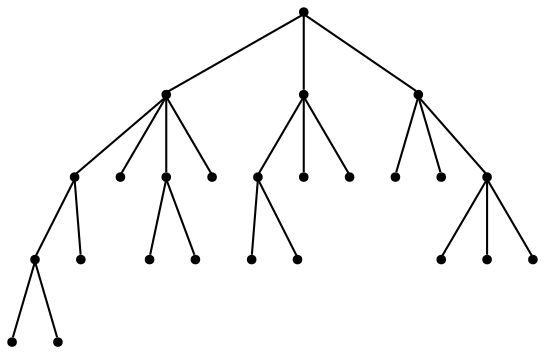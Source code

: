 graph {
  node [shape=point,comment="{\"directed\":false,\"doi\":\"10.1007/978-3-030-35802-0_32\",\"figure\":\"1 (3)\"}"]

  v0 [pos="1006.9781228320551,413.8742745223119"]
  v1 [pos="1006.9781228320551,381.0404159190465"]
  v2 [pos="1023.391151883523,348.2124550692408"]
  v3 [pos="1031.5987315152531,381.0404159190465"]
  v4 [pos="990.5608969450193,348.2124550692408"]
  v5 [pos="933.1080302881601,446.70103515544326"]
  v6 [pos="1056.2214068220267,413.87427452231196"]
  v7 [pos="933.1038970410098,413.87427452231196"]
  v8 [pos="974.1468822730773,413.8742745223119"]
  v9 [pos="916.688737777549,381.0404159190465"]
  v10 [pos="949.5189927160527,381.0404159190465"]
  v11 [pos="855.1414446993306,446.70103515544326"]
  v12 [pos="855.1414446993307,413.8742745223119"]
  v13 [pos="838.7252998153956,381.0404159190465"]
  v14 [pos="887.9716996378343,413.87427452231196"]
  v15 [pos="855.1362622432882,479.5308241498524"]
  v16 [pos="871.5565403743735,381.0404159190465"]
  v17 [pos="822.310140551935,413.87427452231196"]
  v18 [pos="773.0595756881371,446.70103515544326"]
  v19 [pos="773.0595756881371,413.8742745223119"]
  v20 [pos="797.6843812069033,413.8742745223119"]
  v21 [pos="736.1266278339735,413.87427452231196"]
  v22 [pos="736.1266278339735,381.0404159190465"]
  v23 [pos="707.4001627113352,381.0404159190465"]
  v24 [pos="764.8541262683996,381.0404159190465"]

  v0 -- v1 [id="-1",pos="1006.9781228320551,413.8742745223119 1006.9781228320551,381.0404159190465 1006.9781228320551,381.0404159190465 1006.9781228320551,381.0404159190465"]
  v21 -- v24 [id="-2",pos="736.1266278339735,413.87427452231196 764.8541262683996,381.0404159190465 764.8541262683996,381.0404159190465 764.8541262683996,381.0404159190465"]
  v21 -- v23 [id="-3",pos="736.1266278339735,413.87427452231196 707.4001627113352,381.0404159190465 707.4001627113352,381.0404159190465 707.4001627113352,381.0404159190465"]
  v21 -- v22 [id="-4",pos="736.1266278339735,413.87427452231196 736.1266278339735,381.0404159190465 736.1266278339735,381.0404159190465 736.1266278339735,381.0404159190465"]
  v18 -- v21 [id="-5",pos="773.0595756881371,446.70103515544326 736.1266278339735,413.87427452231196 736.1266278339735,413.87427452231196 736.1266278339735,413.87427452231196"]
  v18 -- v20 [id="-6",pos="773.0595756881371,446.70103515544326 797.6843812069033,413.8742745223119 797.6843812069033,413.8742745223119 797.6843812069033,413.8742745223119"]
  v18 -- v19 [id="-7",pos="773.0595756881371,446.70103515544326 773.0595756881371,413.8742745223119 773.0595756881371,413.8742745223119 773.0595756881371,413.8742745223119"]
  v15 -- v5 [id="-8",pos="855.1362622432882,479.5308241498524 933.1080302881601,446.70103515544326 933.1080302881601,446.70103515544326 933.1080302881601,446.70103515544326"]
  v15 -- v18 [id="-9",pos="855.1362622432882,479.5308241498524 773.0595756881371,446.70103515544326 773.0595756881371,446.70103515544326 773.0595756881371,446.70103515544326"]
  v11 -- v17 [id="-10",pos="855.1414446993306,446.70103515544326 822.310140551935,413.87427452231196 822.310140551935,413.87427452231196 822.310140551935,413.87427452231196"]
  v12 -- v16 [id="-11",pos="855.1414446993307,413.8742745223119 871.5565403743735,381.0404159190465 871.5565403743735,381.0404159190465 871.5565403743735,381.0404159190465"]
  v15 -- v11 [id="-12",pos="855.1362622432882,479.5308241498524 855.1414446993306,446.70103515544326 855.1414446993306,446.70103515544326 855.1414446993306,446.70103515544326"]
  v11 -- v14 [id="-13",pos="855.1414446993306,446.70103515544326 887.9716996378343,413.87427452231196 887.9716996378343,413.87427452231196 887.9716996378343,413.87427452231196"]
  v12 -- v13 [id="-14",pos="855.1414446993307,413.8742745223119 838.7252998153956,381.0404159190465 838.7252998153956,381.0404159190465 838.7252998153956,381.0404159190465"]
  v11 -- v12 [id="-15",pos="855.1414446993306,446.70103515544326 855.1414446993307,413.8742745223119 855.1414446993307,413.8742745223119 855.1414446993307,413.8742745223119"]
  v7 -- v10 [id="-16",pos="933.1038970410098,413.87427452231196 949.5189927160527,381.0404159190465 949.5189927160527,381.0404159190465 949.5189927160527,381.0404159190465"]
  v7 -- v9 [id="-17",pos="933.1038970410098,413.87427452231196 916.688737777549,381.0404159190465 916.688737777549,381.0404159190465 916.688737777549,381.0404159190465"]
  v5 -- v8 [id="-18",pos="933.1080302881601,446.70103515544326 974.1468822730773,413.8742745223119 974.1468822730773,413.8742745223119 974.1468822730773,413.8742745223119"]
  v5 -- v0 [id="-19",pos="933.1080302881601,446.70103515544326 1006.9781228320551,413.8742745223119 1006.9781228320551,413.8742745223119 1006.9781228320551,413.8742745223119"]
  v5 -- v7 [id="-20",pos="933.1080302881601,446.70103515544326 933.1038970410098,413.87427452231196 933.1038970410098,413.87427452231196 933.1038970410098,413.87427452231196"]
  v5 -- v6 [id="-21",pos="933.1080302881601,446.70103515544326 1056.2214068220267,413.87427452231196 1056.2214068220267,413.87427452231196 1056.2214068220267,413.87427452231196"]
  v1 -- v4 [id="-22",pos="1006.9781228320551,381.0404159190465 990.5608969450193,348.2124550692408 990.5608969450193,348.2124550692408 990.5608969450193,348.2124550692408"]
  v0 -- v3 [id="-23",pos="1006.9781228320551,413.8742745223119 1031.5987315152531,381.0404159190465 1031.5987315152531,381.0404159190465 1031.5987315152531,381.0404159190465"]
  v1 -- v2 [id="-24",pos="1006.9781228320551,381.0404159190465 1023.391151883523,348.2124550692408 1023.391151883523,348.2124550692408 1023.391151883523,348.2124550692408"]
}